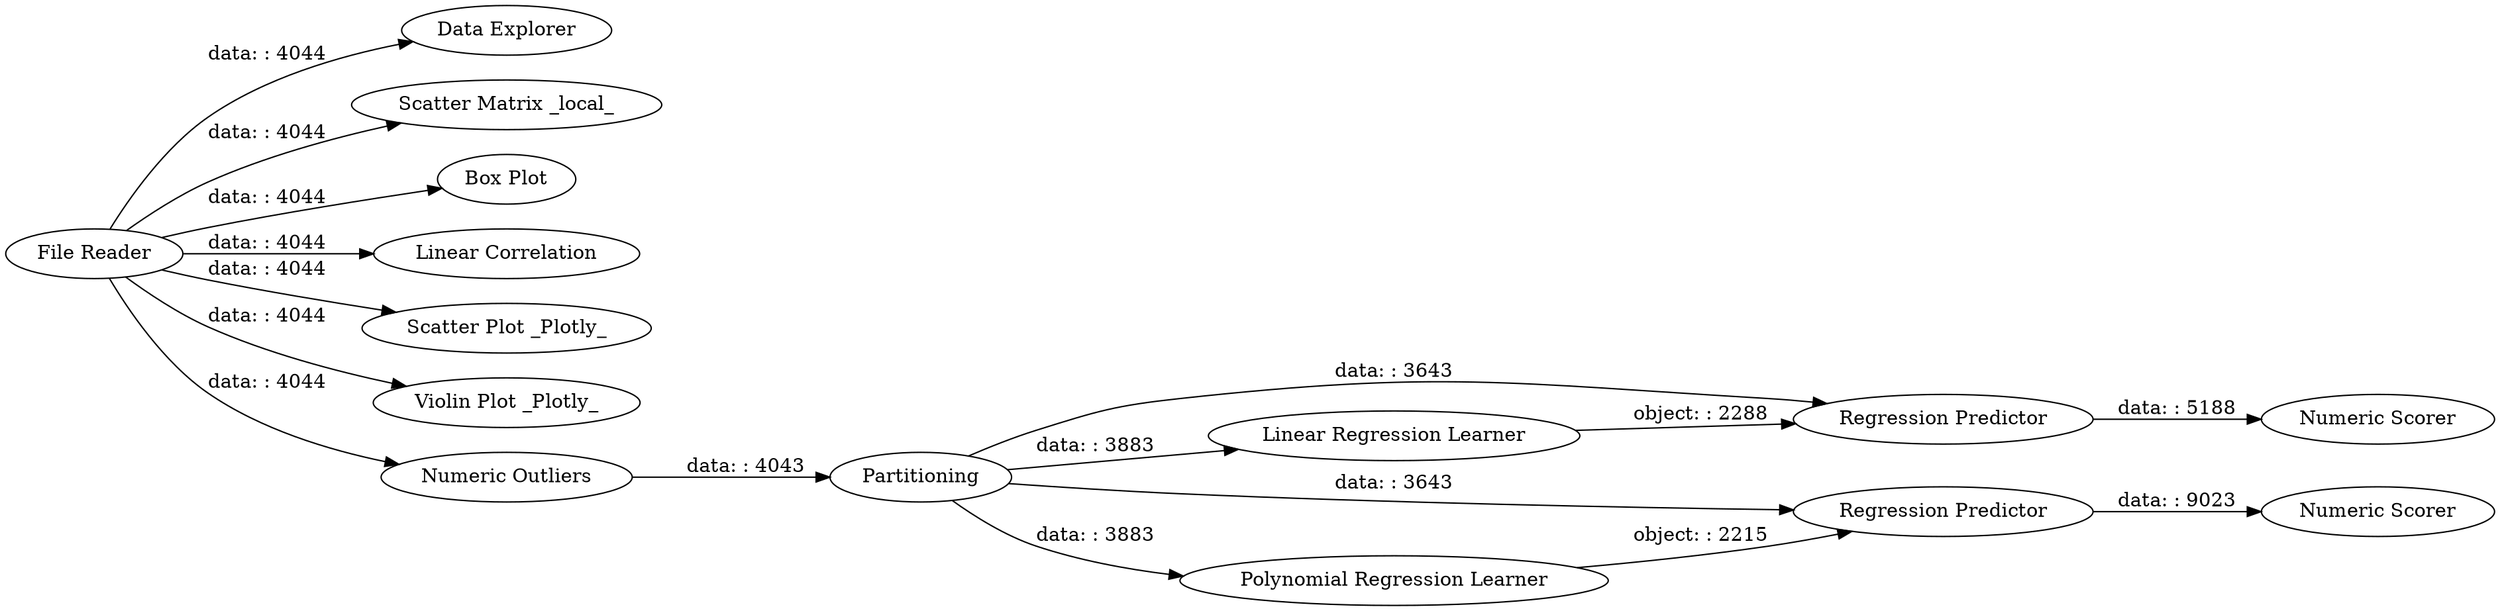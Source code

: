 digraph {
	"-158007538131635417_28" [label="Regression Predictor"]
	"-158007538131635417_21" [label="Polynomial Regression Learner"]
	"-158007538131635417_23" [label="Linear Regression Learner"]
	"-158007538131635417_24" [label="Regression Predictor"]
	"-158007538131635417_4" [label="Data Explorer"]
	"-158007538131635417_3" [label="Scatter Matrix _local_"]
	"-158007538131635417_19" [label=Partitioning]
	"-158007538131635417_33" [label="Box Plot"]
	"-158007538131635417_30" [label="Linear Correlation"]
	"-158007538131635417_34" [label="File Reader"]
	"-158007538131635417_31" [label="Scatter Plot _Plotly_"]
	"-158007538131635417_26" [label="Numeric Scorer"]
	"-158007538131635417_27" [label="Numeric Scorer"]
	"-158007538131635417_32" [label="Violin Plot _Plotly_"]
	"-158007538131635417_35" [label="Numeric Outliers"]
	"-158007538131635417_34" -> "-158007538131635417_4" [label="data: : 4044"]
	"-158007538131635417_19" -> "-158007538131635417_21" [label="data: : 3883"]
	"-158007538131635417_34" -> "-158007538131635417_35" [label="data: : 4044"]
	"-158007538131635417_19" -> "-158007538131635417_24" [label="data: : 3643"]
	"-158007538131635417_34" -> "-158007538131635417_3" [label="data: : 4044"]
	"-158007538131635417_34" -> "-158007538131635417_32" [label="data: : 4044"]
	"-158007538131635417_35" -> "-158007538131635417_19" [label="data: : 4043"]
	"-158007538131635417_28" -> "-158007538131635417_26" [label="data: : 5188"]
	"-158007538131635417_21" -> "-158007538131635417_24" [label="object: : 2215"]
	"-158007538131635417_34" -> "-158007538131635417_33" [label="data: : 4044"]
	"-158007538131635417_24" -> "-158007538131635417_27" [label="data: : 9023"]
	"-158007538131635417_23" -> "-158007538131635417_28" [label="object: : 2288"]
	"-158007538131635417_34" -> "-158007538131635417_30" [label="data: : 4044"]
	"-158007538131635417_19" -> "-158007538131635417_28" [label="data: : 3643"]
	"-158007538131635417_34" -> "-158007538131635417_31" [label="data: : 4044"]
	"-158007538131635417_19" -> "-158007538131635417_23" [label="data: : 3883"]
	rankdir=LR
}
